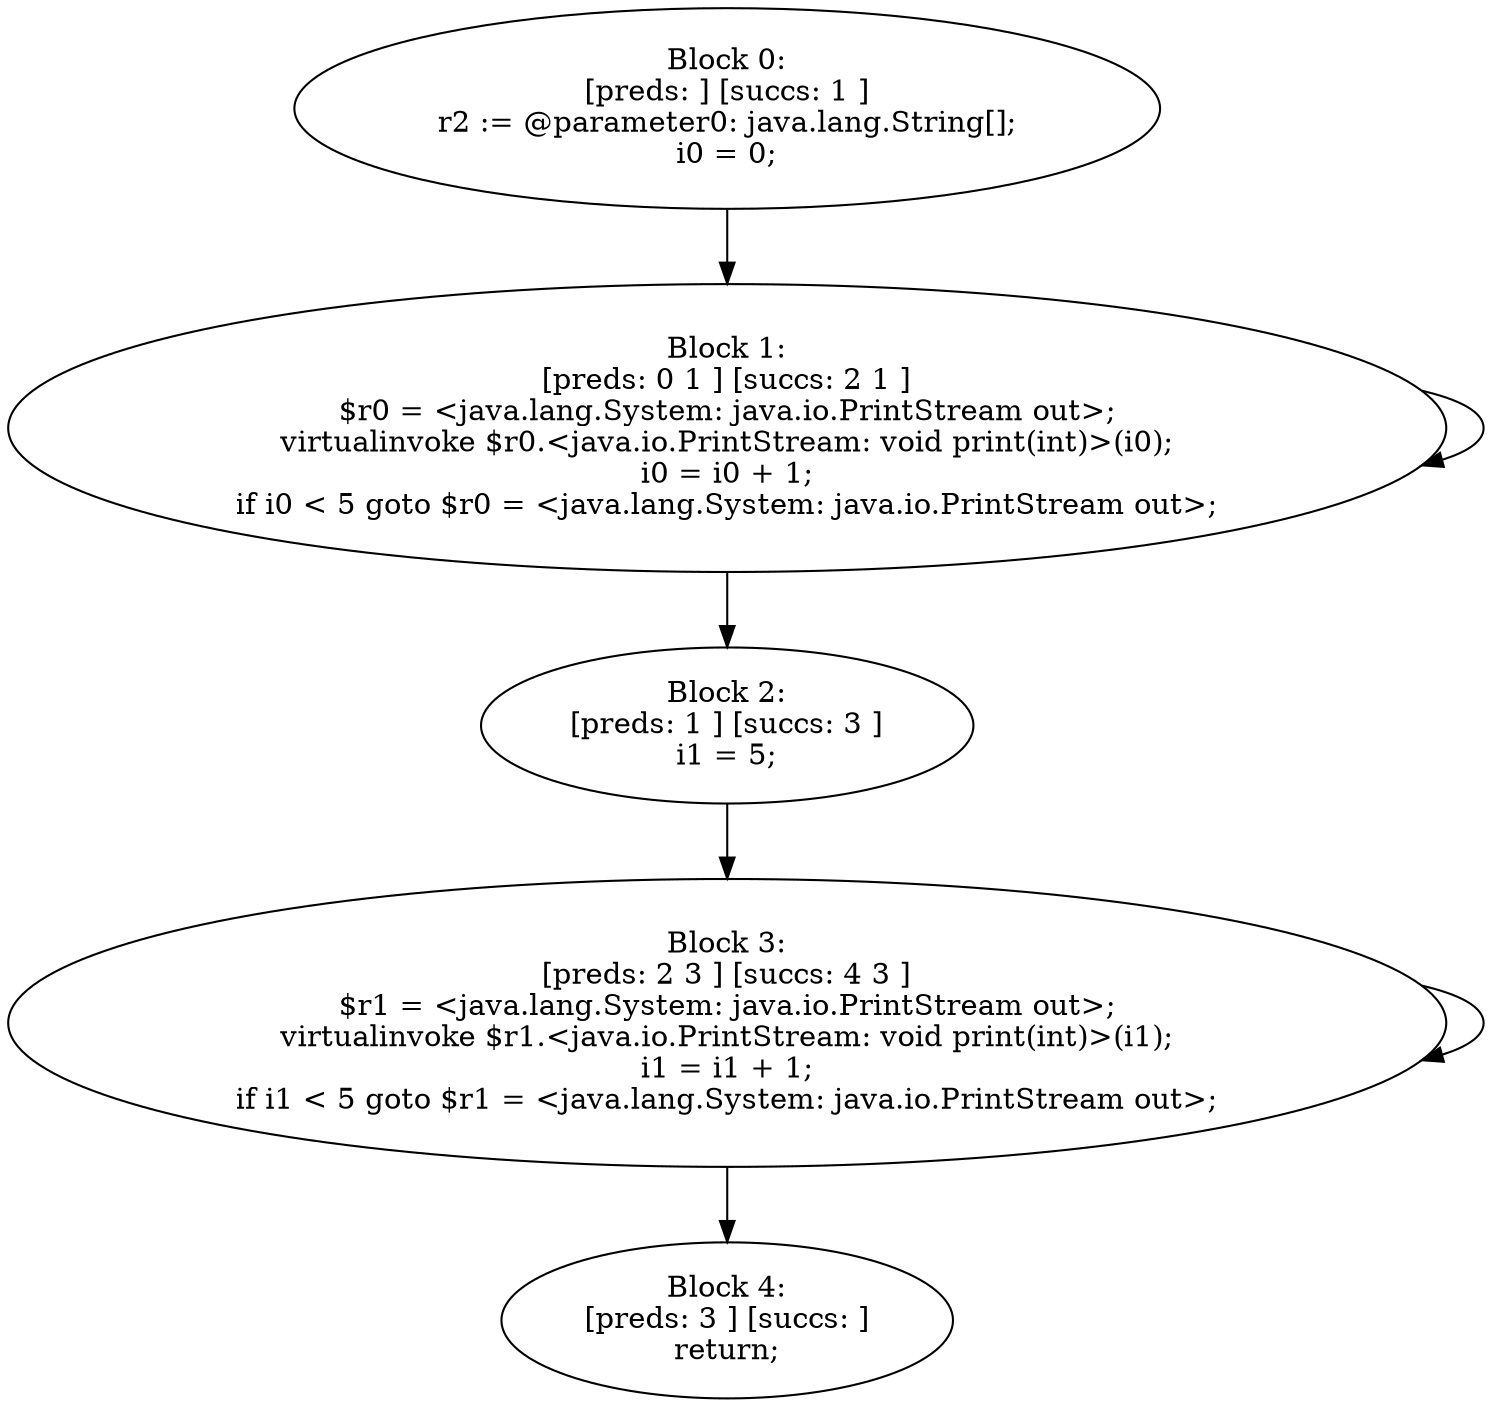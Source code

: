 digraph "unitGraph" {
    "Block 0:
[preds: ] [succs: 1 ]
r2 := @parameter0: java.lang.String[];
i0 = 0;
"
    "Block 1:
[preds: 0 1 ] [succs: 2 1 ]
$r0 = <java.lang.System: java.io.PrintStream out>;
virtualinvoke $r0.<java.io.PrintStream: void print(int)>(i0);
i0 = i0 + 1;
if i0 < 5 goto $r0 = <java.lang.System: java.io.PrintStream out>;
"
    "Block 2:
[preds: 1 ] [succs: 3 ]
i1 = 5;
"
    "Block 3:
[preds: 2 3 ] [succs: 4 3 ]
$r1 = <java.lang.System: java.io.PrintStream out>;
virtualinvoke $r1.<java.io.PrintStream: void print(int)>(i1);
i1 = i1 + 1;
if i1 < 5 goto $r1 = <java.lang.System: java.io.PrintStream out>;
"
    "Block 4:
[preds: 3 ] [succs: ]
return;
"
    "Block 0:
[preds: ] [succs: 1 ]
r2 := @parameter0: java.lang.String[];
i0 = 0;
"->"Block 1:
[preds: 0 1 ] [succs: 2 1 ]
$r0 = <java.lang.System: java.io.PrintStream out>;
virtualinvoke $r0.<java.io.PrintStream: void print(int)>(i0);
i0 = i0 + 1;
if i0 < 5 goto $r0 = <java.lang.System: java.io.PrintStream out>;
";
    "Block 1:
[preds: 0 1 ] [succs: 2 1 ]
$r0 = <java.lang.System: java.io.PrintStream out>;
virtualinvoke $r0.<java.io.PrintStream: void print(int)>(i0);
i0 = i0 + 1;
if i0 < 5 goto $r0 = <java.lang.System: java.io.PrintStream out>;
"->"Block 2:
[preds: 1 ] [succs: 3 ]
i1 = 5;
";
    "Block 1:
[preds: 0 1 ] [succs: 2 1 ]
$r0 = <java.lang.System: java.io.PrintStream out>;
virtualinvoke $r0.<java.io.PrintStream: void print(int)>(i0);
i0 = i0 + 1;
if i0 < 5 goto $r0 = <java.lang.System: java.io.PrintStream out>;
"->"Block 1:
[preds: 0 1 ] [succs: 2 1 ]
$r0 = <java.lang.System: java.io.PrintStream out>;
virtualinvoke $r0.<java.io.PrintStream: void print(int)>(i0);
i0 = i0 + 1;
if i0 < 5 goto $r0 = <java.lang.System: java.io.PrintStream out>;
";
    "Block 2:
[preds: 1 ] [succs: 3 ]
i1 = 5;
"->"Block 3:
[preds: 2 3 ] [succs: 4 3 ]
$r1 = <java.lang.System: java.io.PrintStream out>;
virtualinvoke $r1.<java.io.PrintStream: void print(int)>(i1);
i1 = i1 + 1;
if i1 < 5 goto $r1 = <java.lang.System: java.io.PrintStream out>;
";
    "Block 3:
[preds: 2 3 ] [succs: 4 3 ]
$r1 = <java.lang.System: java.io.PrintStream out>;
virtualinvoke $r1.<java.io.PrintStream: void print(int)>(i1);
i1 = i1 + 1;
if i1 < 5 goto $r1 = <java.lang.System: java.io.PrintStream out>;
"->"Block 4:
[preds: 3 ] [succs: ]
return;
";
    "Block 3:
[preds: 2 3 ] [succs: 4 3 ]
$r1 = <java.lang.System: java.io.PrintStream out>;
virtualinvoke $r1.<java.io.PrintStream: void print(int)>(i1);
i1 = i1 + 1;
if i1 < 5 goto $r1 = <java.lang.System: java.io.PrintStream out>;
"->"Block 3:
[preds: 2 3 ] [succs: 4 3 ]
$r1 = <java.lang.System: java.io.PrintStream out>;
virtualinvoke $r1.<java.io.PrintStream: void print(int)>(i1);
i1 = i1 + 1;
if i1 < 5 goto $r1 = <java.lang.System: java.io.PrintStream out>;
";
}
